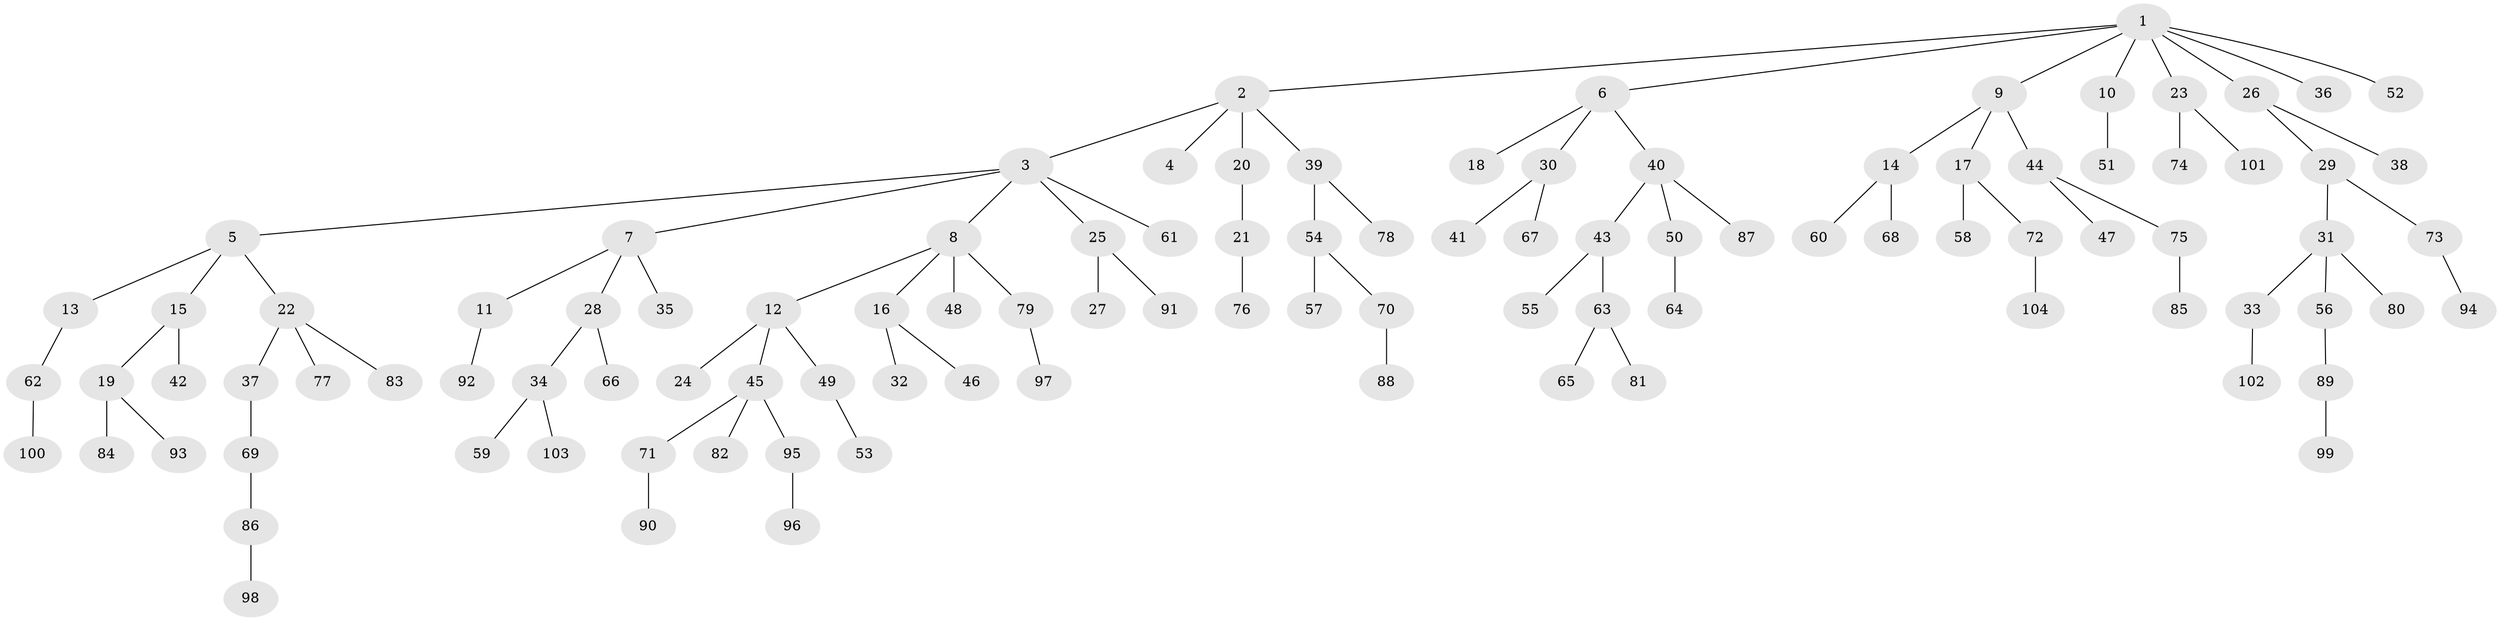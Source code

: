 // coarse degree distribution, {3: 0.11904761904761904, 2: 0.35714285714285715, 4: 0.047619047619047616, 6: 0.023809523809523808, 1: 0.42857142857142855, 5: 0.023809523809523808}
// Generated by graph-tools (version 1.1) at 2025/37/03/04/25 23:37:29]
// undirected, 104 vertices, 103 edges
graph export_dot {
  node [color=gray90,style=filled];
  1;
  2;
  3;
  4;
  5;
  6;
  7;
  8;
  9;
  10;
  11;
  12;
  13;
  14;
  15;
  16;
  17;
  18;
  19;
  20;
  21;
  22;
  23;
  24;
  25;
  26;
  27;
  28;
  29;
  30;
  31;
  32;
  33;
  34;
  35;
  36;
  37;
  38;
  39;
  40;
  41;
  42;
  43;
  44;
  45;
  46;
  47;
  48;
  49;
  50;
  51;
  52;
  53;
  54;
  55;
  56;
  57;
  58;
  59;
  60;
  61;
  62;
  63;
  64;
  65;
  66;
  67;
  68;
  69;
  70;
  71;
  72;
  73;
  74;
  75;
  76;
  77;
  78;
  79;
  80;
  81;
  82;
  83;
  84;
  85;
  86;
  87;
  88;
  89;
  90;
  91;
  92;
  93;
  94;
  95;
  96;
  97;
  98;
  99;
  100;
  101;
  102;
  103;
  104;
  1 -- 2;
  1 -- 6;
  1 -- 9;
  1 -- 10;
  1 -- 23;
  1 -- 26;
  1 -- 36;
  1 -- 52;
  2 -- 3;
  2 -- 4;
  2 -- 20;
  2 -- 39;
  3 -- 5;
  3 -- 7;
  3 -- 8;
  3 -- 25;
  3 -- 61;
  5 -- 13;
  5 -- 15;
  5 -- 22;
  6 -- 18;
  6 -- 30;
  6 -- 40;
  7 -- 11;
  7 -- 28;
  7 -- 35;
  8 -- 12;
  8 -- 16;
  8 -- 48;
  8 -- 79;
  9 -- 14;
  9 -- 17;
  9 -- 44;
  10 -- 51;
  11 -- 92;
  12 -- 24;
  12 -- 45;
  12 -- 49;
  13 -- 62;
  14 -- 60;
  14 -- 68;
  15 -- 19;
  15 -- 42;
  16 -- 32;
  16 -- 46;
  17 -- 58;
  17 -- 72;
  19 -- 84;
  19 -- 93;
  20 -- 21;
  21 -- 76;
  22 -- 37;
  22 -- 77;
  22 -- 83;
  23 -- 74;
  23 -- 101;
  25 -- 27;
  25 -- 91;
  26 -- 29;
  26 -- 38;
  28 -- 34;
  28 -- 66;
  29 -- 31;
  29 -- 73;
  30 -- 41;
  30 -- 67;
  31 -- 33;
  31 -- 56;
  31 -- 80;
  33 -- 102;
  34 -- 59;
  34 -- 103;
  37 -- 69;
  39 -- 54;
  39 -- 78;
  40 -- 43;
  40 -- 50;
  40 -- 87;
  43 -- 55;
  43 -- 63;
  44 -- 47;
  44 -- 75;
  45 -- 71;
  45 -- 82;
  45 -- 95;
  49 -- 53;
  50 -- 64;
  54 -- 57;
  54 -- 70;
  56 -- 89;
  62 -- 100;
  63 -- 65;
  63 -- 81;
  69 -- 86;
  70 -- 88;
  71 -- 90;
  72 -- 104;
  73 -- 94;
  75 -- 85;
  79 -- 97;
  86 -- 98;
  89 -- 99;
  95 -- 96;
}
